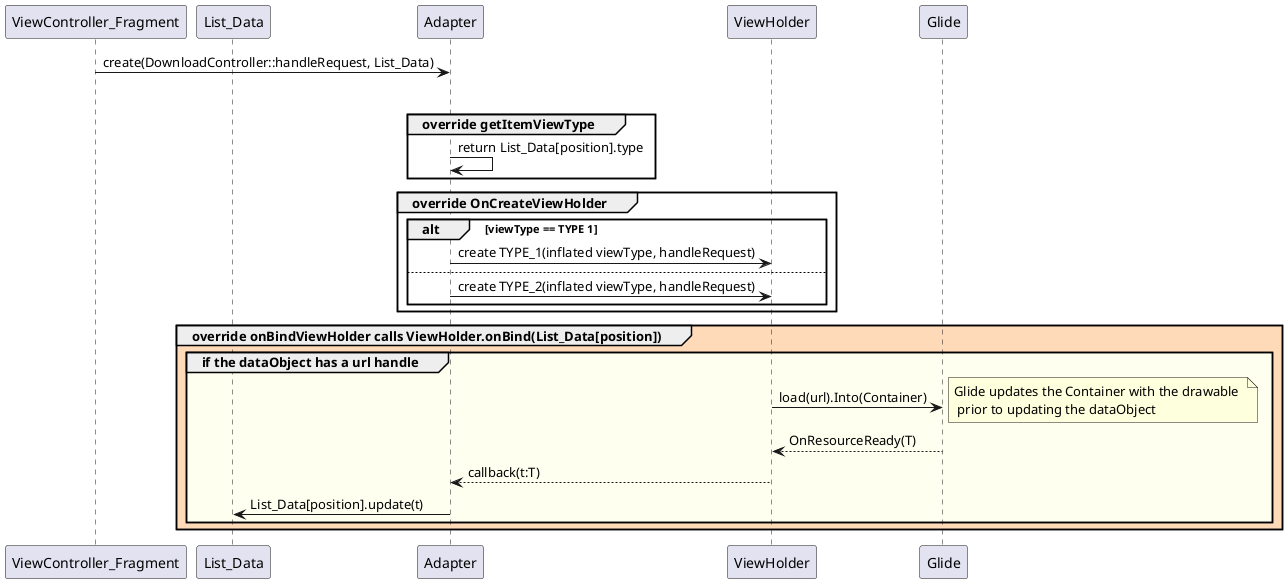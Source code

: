 @startuml

participant ViewController_Fragment

participant List_Data

participant Adapter

participant ViewHolder

participant Glide

ViewController_Fragment -> Adapter: create(DownloadController::handleRequest, List_Data)

group getItemViewType

group override getItemViewType
Adapter -> Adapter: return List_Data[position].type
end

group override OnCreateViewHolder
    alt viewType == TYPE 1
        Adapter -> ViewHolder: create TYPE_1(inflated viewType, handleRequest)
    else
        Adapter -> ViewHolder: create TYPE_2(inflated viewType, handleRequest)
    end
end

group #PeachPuff override onBindViewHolder calls ViewHolder.onBind(List_Data[position])

    group #ivory if the dataObject has a url handle
        ViewHolder -> Glide: load(url).Into(Container)
        note right: Glide updates the Container with the drawable \n prior to updating the dataObject
        Glide --> ViewHolder: OnResourceReady(T)
        ViewHolder --> Adapter: callback(t:T)
        Adapter -> List_Data: List_Data[position].update(t)
    end
end

@enduml